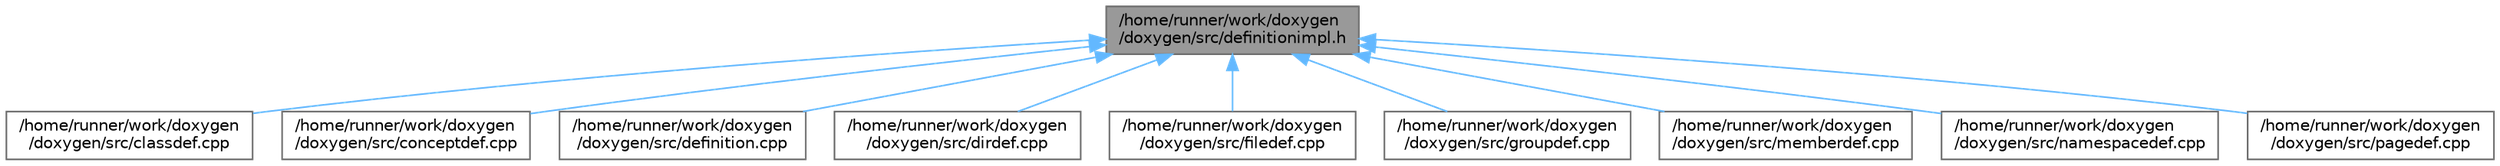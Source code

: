 digraph "/home/runner/work/doxygen/doxygen/src/definitionimpl.h"
{
 // INTERACTIVE_SVG=YES
 // LATEX_PDF_SIZE
  bgcolor="transparent";
  edge [fontname=Helvetica,fontsize=10,labelfontname=Helvetica,labelfontsize=10];
  node [fontname=Helvetica,fontsize=10,shape=box,height=0.2,width=0.4];
  Node1 [id="Node000001",label="/home/runner/work/doxygen\l/doxygen/src/definitionimpl.h",height=0.2,width=0.4,color="gray40", fillcolor="grey60", style="filled", fontcolor="black"];
  Node1 -> Node2 [id="edge1_Node000001_Node000002",dir="back",color="steelblue1",style="solid"];
  Node2 [id="Node000002",label="/home/runner/work/doxygen\l/doxygen/src/classdef.cpp",height=0.2,width=0.4,color="grey40", fillcolor="white", style="filled",URL="$de/d89/classdef_8cpp.html",tooltip=" "];
  Node1 -> Node3 [id="edge2_Node000001_Node000003",dir="back",color="steelblue1",style="solid"];
  Node3 [id="Node000003",label="/home/runner/work/doxygen\l/doxygen/src/conceptdef.cpp",height=0.2,width=0.4,color="grey40", fillcolor="white", style="filled",URL="$d8/d0a/conceptdef_8cpp.html",tooltip=" "];
  Node1 -> Node4 [id="edge3_Node000001_Node000004",dir="back",color="steelblue1",style="solid"];
  Node4 [id="Node000004",label="/home/runner/work/doxygen\l/doxygen/src/definition.cpp",height=0.2,width=0.4,color="grey40", fillcolor="white", style="filled",URL="$d3/dea/definition_8cpp.html",tooltip=" "];
  Node1 -> Node5 [id="edge4_Node000001_Node000005",dir="back",color="steelblue1",style="solid"];
  Node5 [id="Node000005",label="/home/runner/work/doxygen\l/doxygen/src/dirdef.cpp",height=0.2,width=0.4,color="grey40", fillcolor="white", style="filled",URL="$d8/d52/dirdef_8cpp.html",tooltip=" "];
  Node1 -> Node6 [id="edge5_Node000001_Node000006",dir="back",color="steelblue1",style="solid"];
  Node6 [id="Node000006",label="/home/runner/work/doxygen\l/doxygen/src/filedef.cpp",height=0.2,width=0.4,color="grey40", fillcolor="white", style="filled",URL="$d6/ddc/filedef_8cpp.html",tooltip=" "];
  Node1 -> Node7 [id="edge6_Node000001_Node000007",dir="back",color="steelblue1",style="solid"];
  Node7 [id="Node000007",label="/home/runner/work/doxygen\l/doxygen/src/groupdef.cpp",height=0.2,width=0.4,color="grey40", fillcolor="white", style="filled",URL="$d6/d42/groupdef_8cpp.html",tooltip=" "];
  Node1 -> Node8 [id="edge7_Node000001_Node000008",dir="back",color="steelblue1",style="solid"];
  Node8 [id="Node000008",label="/home/runner/work/doxygen\l/doxygen/src/memberdef.cpp",height=0.2,width=0.4,color="grey40", fillcolor="white", style="filled",URL="$d0/d72/memberdef_8cpp.html",tooltip=" "];
  Node1 -> Node9 [id="edge8_Node000001_Node000009",dir="back",color="steelblue1",style="solid"];
  Node9 [id="Node000009",label="/home/runner/work/doxygen\l/doxygen/src/namespacedef.cpp",height=0.2,width=0.4,color="grey40", fillcolor="white", style="filled",URL="$d7/d1c/namespacedef_8cpp.html",tooltip=" "];
  Node1 -> Node10 [id="edge9_Node000001_Node000010",dir="back",color="steelblue1",style="solid"];
  Node10 [id="Node000010",label="/home/runner/work/doxygen\l/doxygen/src/pagedef.cpp",height=0.2,width=0.4,color="grey40", fillcolor="white", style="filled",URL="$d9/db4/pagedef_8cpp.html",tooltip=" "];
}

